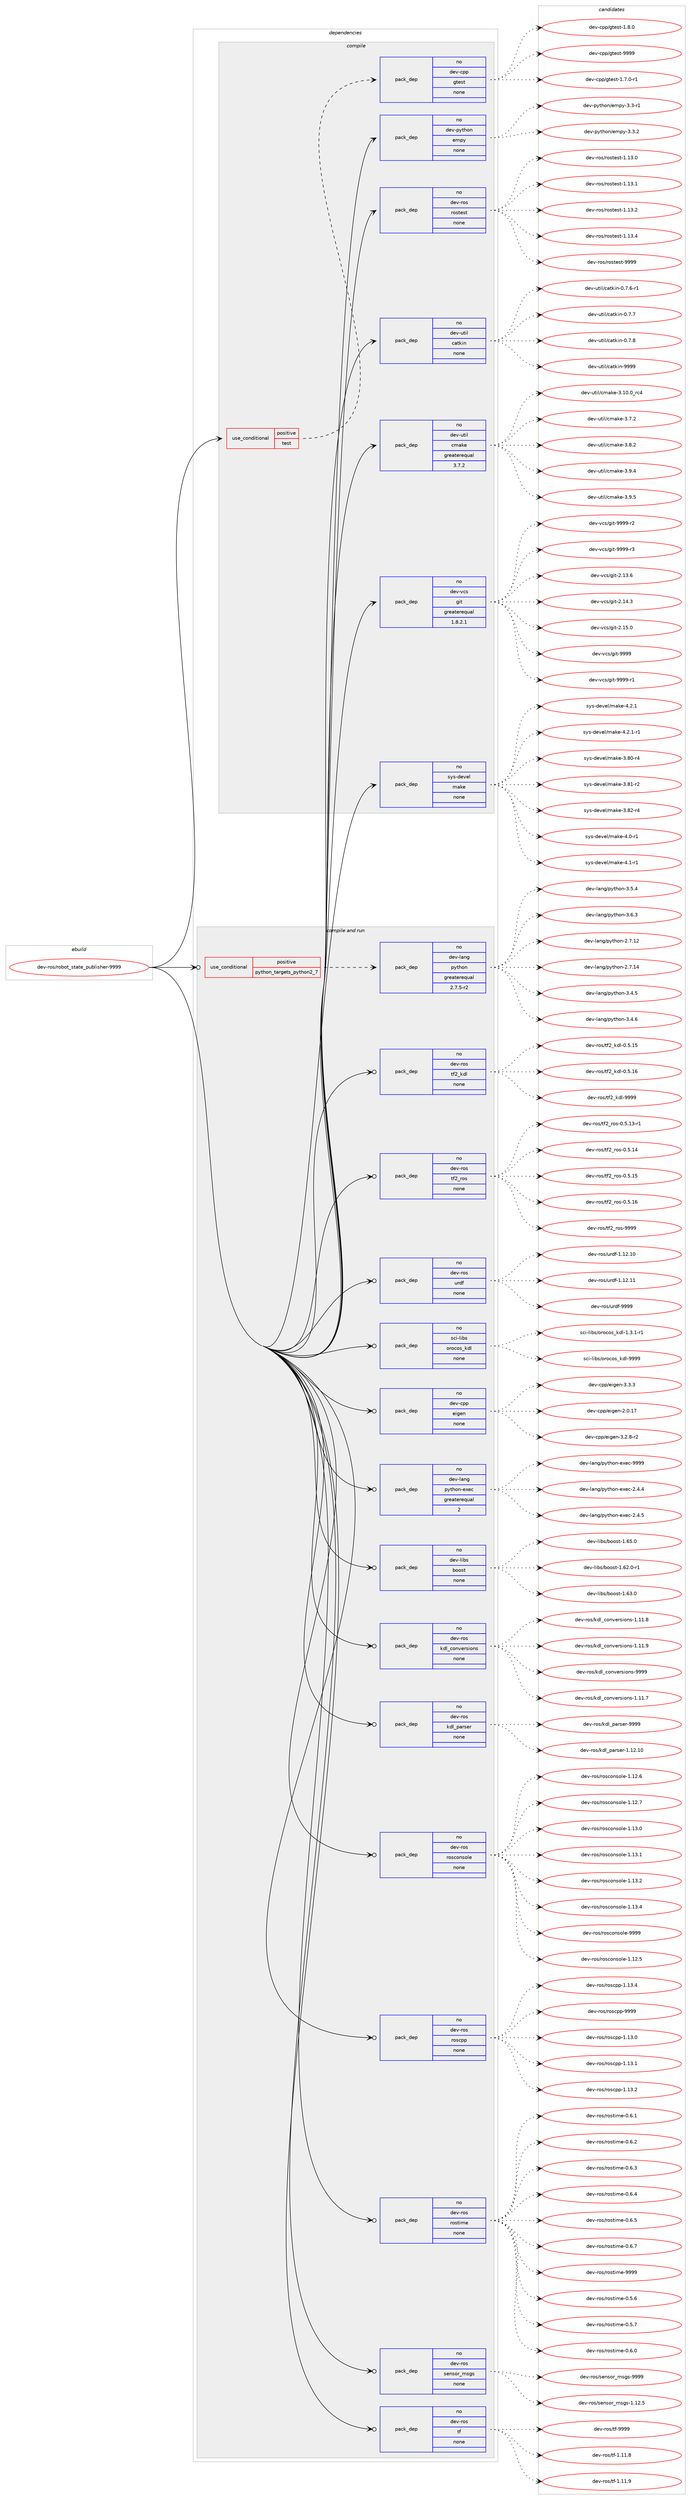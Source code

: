 digraph prolog {

# *************
# Graph options
# *************

newrank=true;
concentrate=true;
compound=true;
graph [rankdir=LR,fontname=Helvetica,fontsize=10,ranksep=1.5];#, ranksep=2.5, nodesep=0.2];
edge  [arrowhead=vee];
node  [fontname=Helvetica,fontsize=10];

# **********
# The ebuild
# **********

subgraph cluster_leftcol {
color=gray;
rank=same;
label=<<i>ebuild</i>>;
id [label="dev-ros/robot_state_publisher-9999", color=red, width=4, href="../dev-ros/robot_state_publisher-9999.svg"];
}

# ****************
# The dependencies
# ****************

subgraph cluster_midcol {
color=gray;
label=<<i>dependencies</i>>;
subgraph cluster_compile {
fillcolor="#eeeeee";
style=filled;
label=<<i>compile</i>>;
subgraph cond46294 {
dependency207784 [label=<<TABLE BORDER="0" CELLBORDER="1" CELLSPACING="0" CELLPADDING="4"><TR><TD ROWSPAN="3" CELLPADDING="10">use_conditional</TD></TR><TR><TD>positive</TD></TR><TR><TD>test</TD></TR></TABLE>>, shape=none, color=red];
subgraph pack157503 {
dependency207785 [label=<<TABLE BORDER="0" CELLBORDER="1" CELLSPACING="0" CELLPADDING="4" WIDTH="220"><TR><TD ROWSPAN="6" CELLPADDING="30">pack_dep</TD></TR><TR><TD WIDTH="110">no</TD></TR><TR><TD>dev-cpp</TD></TR><TR><TD>gtest</TD></TR><TR><TD>none</TD></TR><TR><TD></TD></TR></TABLE>>, shape=none, color=blue];
}
dependency207784:e -> dependency207785:w [weight=20,style="dashed",arrowhead="vee"];
}
id:e -> dependency207784:w [weight=20,style="solid",arrowhead="vee"];
subgraph pack157504 {
dependency207786 [label=<<TABLE BORDER="0" CELLBORDER="1" CELLSPACING="0" CELLPADDING="4" WIDTH="220"><TR><TD ROWSPAN="6" CELLPADDING="30">pack_dep</TD></TR><TR><TD WIDTH="110">no</TD></TR><TR><TD>dev-python</TD></TR><TR><TD>empy</TD></TR><TR><TD>none</TD></TR><TR><TD></TD></TR></TABLE>>, shape=none, color=blue];
}
id:e -> dependency207786:w [weight=20,style="solid",arrowhead="vee"];
subgraph pack157505 {
dependency207787 [label=<<TABLE BORDER="0" CELLBORDER="1" CELLSPACING="0" CELLPADDING="4" WIDTH="220"><TR><TD ROWSPAN="6" CELLPADDING="30">pack_dep</TD></TR><TR><TD WIDTH="110">no</TD></TR><TR><TD>dev-ros</TD></TR><TR><TD>rostest</TD></TR><TR><TD>none</TD></TR><TR><TD></TD></TR></TABLE>>, shape=none, color=blue];
}
id:e -> dependency207787:w [weight=20,style="solid",arrowhead="vee"];
subgraph pack157506 {
dependency207788 [label=<<TABLE BORDER="0" CELLBORDER="1" CELLSPACING="0" CELLPADDING="4" WIDTH="220"><TR><TD ROWSPAN="6" CELLPADDING="30">pack_dep</TD></TR><TR><TD WIDTH="110">no</TD></TR><TR><TD>dev-util</TD></TR><TR><TD>catkin</TD></TR><TR><TD>none</TD></TR><TR><TD></TD></TR></TABLE>>, shape=none, color=blue];
}
id:e -> dependency207788:w [weight=20,style="solid",arrowhead="vee"];
subgraph pack157507 {
dependency207789 [label=<<TABLE BORDER="0" CELLBORDER="1" CELLSPACING="0" CELLPADDING="4" WIDTH="220"><TR><TD ROWSPAN="6" CELLPADDING="30">pack_dep</TD></TR><TR><TD WIDTH="110">no</TD></TR><TR><TD>dev-util</TD></TR><TR><TD>cmake</TD></TR><TR><TD>greaterequal</TD></TR><TR><TD>3.7.2</TD></TR></TABLE>>, shape=none, color=blue];
}
id:e -> dependency207789:w [weight=20,style="solid",arrowhead="vee"];
subgraph pack157508 {
dependency207790 [label=<<TABLE BORDER="0" CELLBORDER="1" CELLSPACING="0" CELLPADDING="4" WIDTH="220"><TR><TD ROWSPAN="6" CELLPADDING="30">pack_dep</TD></TR><TR><TD WIDTH="110">no</TD></TR><TR><TD>dev-vcs</TD></TR><TR><TD>git</TD></TR><TR><TD>greaterequal</TD></TR><TR><TD>1.8.2.1</TD></TR></TABLE>>, shape=none, color=blue];
}
id:e -> dependency207790:w [weight=20,style="solid",arrowhead="vee"];
subgraph pack157509 {
dependency207791 [label=<<TABLE BORDER="0" CELLBORDER="1" CELLSPACING="0" CELLPADDING="4" WIDTH="220"><TR><TD ROWSPAN="6" CELLPADDING="30">pack_dep</TD></TR><TR><TD WIDTH="110">no</TD></TR><TR><TD>sys-devel</TD></TR><TR><TD>make</TD></TR><TR><TD>none</TD></TR><TR><TD></TD></TR></TABLE>>, shape=none, color=blue];
}
id:e -> dependency207791:w [weight=20,style="solid",arrowhead="vee"];
}
subgraph cluster_compileandrun {
fillcolor="#eeeeee";
style=filled;
label=<<i>compile and run</i>>;
subgraph cond46295 {
dependency207792 [label=<<TABLE BORDER="0" CELLBORDER="1" CELLSPACING="0" CELLPADDING="4"><TR><TD ROWSPAN="3" CELLPADDING="10">use_conditional</TD></TR><TR><TD>positive</TD></TR><TR><TD>python_targets_python2_7</TD></TR></TABLE>>, shape=none, color=red];
subgraph pack157510 {
dependency207793 [label=<<TABLE BORDER="0" CELLBORDER="1" CELLSPACING="0" CELLPADDING="4" WIDTH="220"><TR><TD ROWSPAN="6" CELLPADDING="30">pack_dep</TD></TR><TR><TD WIDTH="110">no</TD></TR><TR><TD>dev-lang</TD></TR><TR><TD>python</TD></TR><TR><TD>greaterequal</TD></TR><TR><TD>2.7.5-r2</TD></TR></TABLE>>, shape=none, color=blue];
}
dependency207792:e -> dependency207793:w [weight=20,style="dashed",arrowhead="vee"];
}
id:e -> dependency207792:w [weight=20,style="solid",arrowhead="odotvee"];
subgraph pack157511 {
dependency207794 [label=<<TABLE BORDER="0" CELLBORDER="1" CELLSPACING="0" CELLPADDING="4" WIDTH="220"><TR><TD ROWSPAN="6" CELLPADDING="30">pack_dep</TD></TR><TR><TD WIDTH="110">no</TD></TR><TR><TD>dev-cpp</TD></TR><TR><TD>eigen</TD></TR><TR><TD>none</TD></TR><TR><TD></TD></TR></TABLE>>, shape=none, color=blue];
}
id:e -> dependency207794:w [weight=20,style="solid",arrowhead="odotvee"];
subgraph pack157512 {
dependency207795 [label=<<TABLE BORDER="0" CELLBORDER="1" CELLSPACING="0" CELLPADDING="4" WIDTH="220"><TR><TD ROWSPAN="6" CELLPADDING="30">pack_dep</TD></TR><TR><TD WIDTH="110">no</TD></TR><TR><TD>dev-lang</TD></TR><TR><TD>python-exec</TD></TR><TR><TD>greaterequal</TD></TR><TR><TD>2</TD></TR></TABLE>>, shape=none, color=blue];
}
id:e -> dependency207795:w [weight=20,style="solid",arrowhead="odotvee"];
subgraph pack157513 {
dependency207796 [label=<<TABLE BORDER="0" CELLBORDER="1" CELLSPACING="0" CELLPADDING="4" WIDTH="220"><TR><TD ROWSPAN="6" CELLPADDING="30">pack_dep</TD></TR><TR><TD WIDTH="110">no</TD></TR><TR><TD>dev-libs</TD></TR><TR><TD>boost</TD></TR><TR><TD>none</TD></TR><TR><TD></TD></TR></TABLE>>, shape=none, color=blue];
}
id:e -> dependency207796:w [weight=20,style="solid",arrowhead="odotvee"];
subgraph pack157514 {
dependency207797 [label=<<TABLE BORDER="0" CELLBORDER="1" CELLSPACING="0" CELLPADDING="4" WIDTH="220"><TR><TD ROWSPAN="6" CELLPADDING="30">pack_dep</TD></TR><TR><TD WIDTH="110">no</TD></TR><TR><TD>dev-ros</TD></TR><TR><TD>kdl_conversions</TD></TR><TR><TD>none</TD></TR><TR><TD></TD></TR></TABLE>>, shape=none, color=blue];
}
id:e -> dependency207797:w [weight=20,style="solid",arrowhead="odotvee"];
subgraph pack157515 {
dependency207798 [label=<<TABLE BORDER="0" CELLBORDER="1" CELLSPACING="0" CELLPADDING="4" WIDTH="220"><TR><TD ROWSPAN="6" CELLPADDING="30">pack_dep</TD></TR><TR><TD WIDTH="110">no</TD></TR><TR><TD>dev-ros</TD></TR><TR><TD>kdl_parser</TD></TR><TR><TD>none</TD></TR><TR><TD></TD></TR></TABLE>>, shape=none, color=blue];
}
id:e -> dependency207798:w [weight=20,style="solid",arrowhead="odotvee"];
subgraph pack157516 {
dependency207799 [label=<<TABLE BORDER="0" CELLBORDER="1" CELLSPACING="0" CELLPADDING="4" WIDTH="220"><TR><TD ROWSPAN="6" CELLPADDING="30">pack_dep</TD></TR><TR><TD WIDTH="110">no</TD></TR><TR><TD>dev-ros</TD></TR><TR><TD>rosconsole</TD></TR><TR><TD>none</TD></TR><TR><TD></TD></TR></TABLE>>, shape=none, color=blue];
}
id:e -> dependency207799:w [weight=20,style="solid",arrowhead="odotvee"];
subgraph pack157517 {
dependency207800 [label=<<TABLE BORDER="0" CELLBORDER="1" CELLSPACING="0" CELLPADDING="4" WIDTH="220"><TR><TD ROWSPAN="6" CELLPADDING="30">pack_dep</TD></TR><TR><TD WIDTH="110">no</TD></TR><TR><TD>dev-ros</TD></TR><TR><TD>roscpp</TD></TR><TR><TD>none</TD></TR><TR><TD></TD></TR></TABLE>>, shape=none, color=blue];
}
id:e -> dependency207800:w [weight=20,style="solid",arrowhead="odotvee"];
subgraph pack157518 {
dependency207801 [label=<<TABLE BORDER="0" CELLBORDER="1" CELLSPACING="0" CELLPADDING="4" WIDTH="220"><TR><TD ROWSPAN="6" CELLPADDING="30">pack_dep</TD></TR><TR><TD WIDTH="110">no</TD></TR><TR><TD>dev-ros</TD></TR><TR><TD>rostime</TD></TR><TR><TD>none</TD></TR><TR><TD></TD></TR></TABLE>>, shape=none, color=blue];
}
id:e -> dependency207801:w [weight=20,style="solid",arrowhead="odotvee"];
subgraph pack157519 {
dependency207802 [label=<<TABLE BORDER="0" CELLBORDER="1" CELLSPACING="0" CELLPADDING="4" WIDTH="220"><TR><TD ROWSPAN="6" CELLPADDING="30">pack_dep</TD></TR><TR><TD WIDTH="110">no</TD></TR><TR><TD>dev-ros</TD></TR><TR><TD>sensor_msgs</TD></TR><TR><TD>none</TD></TR><TR><TD></TD></TR></TABLE>>, shape=none, color=blue];
}
id:e -> dependency207802:w [weight=20,style="solid",arrowhead="odotvee"];
subgraph pack157520 {
dependency207803 [label=<<TABLE BORDER="0" CELLBORDER="1" CELLSPACING="0" CELLPADDING="4" WIDTH="220"><TR><TD ROWSPAN="6" CELLPADDING="30">pack_dep</TD></TR><TR><TD WIDTH="110">no</TD></TR><TR><TD>dev-ros</TD></TR><TR><TD>tf</TD></TR><TR><TD>none</TD></TR><TR><TD></TD></TR></TABLE>>, shape=none, color=blue];
}
id:e -> dependency207803:w [weight=20,style="solid",arrowhead="odotvee"];
subgraph pack157521 {
dependency207804 [label=<<TABLE BORDER="0" CELLBORDER="1" CELLSPACING="0" CELLPADDING="4" WIDTH="220"><TR><TD ROWSPAN="6" CELLPADDING="30">pack_dep</TD></TR><TR><TD WIDTH="110">no</TD></TR><TR><TD>dev-ros</TD></TR><TR><TD>tf2_kdl</TD></TR><TR><TD>none</TD></TR><TR><TD></TD></TR></TABLE>>, shape=none, color=blue];
}
id:e -> dependency207804:w [weight=20,style="solid",arrowhead="odotvee"];
subgraph pack157522 {
dependency207805 [label=<<TABLE BORDER="0" CELLBORDER="1" CELLSPACING="0" CELLPADDING="4" WIDTH="220"><TR><TD ROWSPAN="6" CELLPADDING="30">pack_dep</TD></TR><TR><TD WIDTH="110">no</TD></TR><TR><TD>dev-ros</TD></TR><TR><TD>tf2_ros</TD></TR><TR><TD>none</TD></TR><TR><TD></TD></TR></TABLE>>, shape=none, color=blue];
}
id:e -> dependency207805:w [weight=20,style="solid",arrowhead="odotvee"];
subgraph pack157523 {
dependency207806 [label=<<TABLE BORDER="0" CELLBORDER="1" CELLSPACING="0" CELLPADDING="4" WIDTH="220"><TR><TD ROWSPAN="6" CELLPADDING="30">pack_dep</TD></TR><TR><TD WIDTH="110">no</TD></TR><TR><TD>dev-ros</TD></TR><TR><TD>urdf</TD></TR><TR><TD>none</TD></TR><TR><TD></TD></TR></TABLE>>, shape=none, color=blue];
}
id:e -> dependency207806:w [weight=20,style="solid",arrowhead="odotvee"];
subgraph pack157524 {
dependency207807 [label=<<TABLE BORDER="0" CELLBORDER="1" CELLSPACING="0" CELLPADDING="4" WIDTH="220"><TR><TD ROWSPAN="6" CELLPADDING="30">pack_dep</TD></TR><TR><TD WIDTH="110">no</TD></TR><TR><TD>sci-libs</TD></TR><TR><TD>orocos_kdl</TD></TR><TR><TD>none</TD></TR><TR><TD></TD></TR></TABLE>>, shape=none, color=blue];
}
id:e -> dependency207807:w [weight=20,style="solid",arrowhead="odotvee"];
}
subgraph cluster_run {
fillcolor="#eeeeee";
style=filled;
label=<<i>run</i>>;
}
}

# **************
# The candidates
# **************

subgraph cluster_choices {
rank=same;
color=gray;
label=<<i>candidates</i>>;

subgraph choice157503 {
color=black;
nodesep=1;
choice1001011184599112112471031161011151164549465546484511449 [label="dev-cpp/gtest-1.7.0-r1", color=red, width=4,href="../dev-cpp/gtest-1.7.0-r1.svg"];
choice100101118459911211247103116101115116454946564648 [label="dev-cpp/gtest-1.8.0", color=red, width=4,href="../dev-cpp/gtest-1.8.0.svg"];
choice1001011184599112112471031161011151164557575757 [label="dev-cpp/gtest-9999", color=red, width=4,href="../dev-cpp/gtest-9999.svg"];
dependency207785:e -> choice1001011184599112112471031161011151164549465546484511449:w [style=dotted,weight="100"];
dependency207785:e -> choice100101118459911211247103116101115116454946564648:w [style=dotted,weight="100"];
dependency207785:e -> choice1001011184599112112471031161011151164557575757:w [style=dotted,weight="100"];
}
subgraph choice157504 {
color=black;
nodesep=1;
choice1001011184511212111610411111047101109112121455146514511449 [label="dev-python/empy-3.3-r1", color=red, width=4,href="../dev-python/empy-3.3-r1.svg"];
choice1001011184511212111610411111047101109112121455146514650 [label="dev-python/empy-3.3.2", color=red, width=4,href="../dev-python/empy-3.3.2.svg"];
dependency207786:e -> choice1001011184511212111610411111047101109112121455146514511449:w [style=dotted,weight="100"];
dependency207786:e -> choice1001011184511212111610411111047101109112121455146514650:w [style=dotted,weight="100"];
}
subgraph choice157505 {
color=black;
nodesep=1;
choice100101118451141111154711411111511610111511645494649514648 [label="dev-ros/rostest-1.13.0", color=red, width=4,href="../dev-ros/rostest-1.13.0.svg"];
choice100101118451141111154711411111511610111511645494649514649 [label="dev-ros/rostest-1.13.1", color=red, width=4,href="../dev-ros/rostest-1.13.1.svg"];
choice100101118451141111154711411111511610111511645494649514650 [label="dev-ros/rostest-1.13.2", color=red, width=4,href="../dev-ros/rostest-1.13.2.svg"];
choice100101118451141111154711411111511610111511645494649514652 [label="dev-ros/rostest-1.13.4", color=red, width=4,href="../dev-ros/rostest-1.13.4.svg"];
choice10010111845114111115471141111151161011151164557575757 [label="dev-ros/rostest-9999", color=red, width=4,href="../dev-ros/rostest-9999.svg"];
dependency207787:e -> choice100101118451141111154711411111511610111511645494649514648:w [style=dotted,weight="100"];
dependency207787:e -> choice100101118451141111154711411111511610111511645494649514649:w [style=dotted,weight="100"];
dependency207787:e -> choice100101118451141111154711411111511610111511645494649514650:w [style=dotted,weight="100"];
dependency207787:e -> choice100101118451141111154711411111511610111511645494649514652:w [style=dotted,weight="100"];
dependency207787:e -> choice10010111845114111115471141111151161011151164557575757:w [style=dotted,weight="100"];
}
subgraph choice157506 {
color=black;
nodesep=1;
choice100101118451171161051084799971161071051104548465546544511449 [label="dev-util/catkin-0.7.6-r1", color=red, width=4,href="../dev-util/catkin-0.7.6-r1.svg"];
choice10010111845117116105108479997116107105110454846554655 [label="dev-util/catkin-0.7.7", color=red, width=4,href="../dev-util/catkin-0.7.7.svg"];
choice10010111845117116105108479997116107105110454846554656 [label="dev-util/catkin-0.7.8", color=red, width=4,href="../dev-util/catkin-0.7.8.svg"];
choice100101118451171161051084799971161071051104557575757 [label="dev-util/catkin-9999", color=red, width=4,href="../dev-util/catkin-9999.svg"];
dependency207788:e -> choice100101118451171161051084799971161071051104548465546544511449:w [style=dotted,weight="100"];
dependency207788:e -> choice10010111845117116105108479997116107105110454846554655:w [style=dotted,weight="100"];
dependency207788:e -> choice10010111845117116105108479997116107105110454846554656:w [style=dotted,weight="100"];
dependency207788:e -> choice100101118451171161051084799971161071051104557575757:w [style=dotted,weight="100"];
}
subgraph choice157507 {
color=black;
nodesep=1;
choice1001011184511711610510847991099710710145514649484648951149952 [label="dev-util/cmake-3.10.0_rc4", color=red, width=4,href="../dev-util/cmake-3.10.0_rc4.svg"];
choice10010111845117116105108479910997107101455146554650 [label="dev-util/cmake-3.7.2", color=red, width=4,href="../dev-util/cmake-3.7.2.svg"];
choice10010111845117116105108479910997107101455146564650 [label="dev-util/cmake-3.8.2", color=red, width=4,href="../dev-util/cmake-3.8.2.svg"];
choice10010111845117116105108479910997107101455146574652 [label="dev-util/cmake-3.9.4", color=red, width=4,href="../dev-util/cmake-3.9.4.svg"];
choice10010111845117116105108479910997107101455146574653 [label="dev-util/cmake-3.9.5", color=red, width=4,href="../dev-util/cmake-3.9.5.svg"];
dependency207789:e -> choice1001011184511711610510847991099710710145514649484648951149952:w [style=dotted,weight="100"];
dependency207789:e -> choice10010111845117116105108479910997107101455146554650:w [style=dotted,weight="100"];
dependency207789:e -> choice10010111845117116105108479910997107101455146564650:w [style=dotted,weight="100"];
dependency207789:e -> choice10010111845117116105108479910997107101455146574652:w [style=dotted,weight="100"];
dependency207789:e -> choice10010111845117116105108479910997107101455146574653:w [style=dotted,weight="100"];
}
subgraph choice157508 {
color=black;
nodesep=1;
choice10010111845118991154710310511645504649514654 [label="dev-vcs/git-2.13.6", color=red, width=4,href="../dev-vcs/git-2.13.6.svg"];
choice10010111845118991154710310511645504649524651 [label="dev-vcs/git-2.14.3", color=red, width=4,href="../dev-vcs/git-2.14.3.svg"];
choice10010111845118991154710310511645504649534648 [label="dev-vcs/git-2.15.0", color=red, width=4,href="../dev-vcs/git-2.15.0.svg"];
choice1001011184511899115471031051164557575757 [label="dev-vcs/git-9999", color=red, width=4,href="../dev-vcs/git-9999.svg"];
choice10010111845118991154710310511645575757574511449 [label="dev-vcs/git-9999-r1", color=red, width=4,href="../dev-vcs/git-9999-r1.svg"];
choice10010111845118991154710310511645575757574511450 [label="dev-vcs/git-9999-r2", color=red, width=4,href="../dev-vcs/git-9999-r2.svg"];
choice10010111845118991154710310511645575757574511451 [label="dev-vcs/git-9999-r3", color=red, width=4,href="../dev-vcs/git-9999-r3.svg"];
dependency207790:e -> choice10010111845118991154710310511645504649514654:w [style=dotted,weight="100"];
dependency207790:e -> choice10010111845118991154710310511645504649524651:w [style=dotted,weight="100"];
dependency207790:e -> choice10010111845118991154710310511645504649534648:w [style=dotted,weight="100"];
dependency207790:e -> choice1001011184511899115471031051164557575757:w [style=dotted,weight="100"];
dependency207790:e -> choice10010111845118991154710310511645575757574511449:w [style=dotted,weight="100"];
dependency207790:e -> choice10010111845118991154710310511645575757574511450:w [style=dotted,weight="100"];
dependency207790:e -> choice10010111845118991154710310511645575757574511451:w [style=dotted,weight="100"];
}
subgraph choice157509 {
color=black;
nodesep=1;
choice11512111545100101118101108471099710710145514656484511452 [label="sys-devel/make-3.80-r4", color=red, width=4,href="../sys-devel/make-3.80-r4.svg"];
choice11512111545100101118101108471099710710145514656494511450 [label="sys-devel/make-3.81-r2", color=red, width=4,href="../sys-devel/make-3.81-r2.svg"];
choice11512111545100101118101108471099710710145514656504511452 [label="sys-devel/make-3.82-r4", color=red, width=4,href="../sys-devel/make-3.82-r4.svg"];
choice115121115451001011181011084710997107101455246484511449 [label="sys-devel/make-4.0-r1", color=red, width=4,href="../sys-devel/make-4.0-r1.svg"];
choice115121115451001011181011084710997107101455246494511449 [label="sys-devel/make-4.1-r1", color=red, width=4,href="../sys-devel/make-4.1-r1.svg"];
choice115121115451001011181011084710997107101455246504649 [label="sys-devel/make-4.2.1", color=red, width=4,href="../sys-devel/make-4.2.1.svg"];
choice1151211154510010111810110847109971071014552465046494511449 [label="sys-devel/make-4.2.1-r1", color=red, width=4,href="../sys-devel/make-4.2.1-r1.svg"];
dependency207791:e -> choice11512111545100101118101108471099710710145514656484511452:w [style=dotted,weight="100"];
dependency207791:e -> choice11512111545100101118101108471099710710145514656494511450:w [style=dotted,weight="100"];
dependency207791:e -> choice11512111545100101118101108471099710710145514656504511452:w [style=dotted,weight="100"];
dependency207791:e -> choice115121115451001011181011084710997107101455246484511449:w [style=dotted,weight="100"];
dependency207791:e -> choice115121115451001011181011084710997107101455246494511449:w [style=dotted,weight="100"];
dependency207791:e -> choice115121115451001011181011084710997107101455246504649:w [style=dotted,weight="100"];
dependency207791:e -> choice1151211154510010111810110847109971071014552465046494511449:w [style=dotted,weight="100"];
}
subgraph choice157510 {
color=black;
nodesep=1;
choice10010111845108971101034711212111610411111045504655464950 [label="dev-lang/python-2.7.12", color=red, width=4,href="../dev-lang/python-2.7.12.svg"];
choice10010111845108971101034711212111610411111045504655464952 [label="dev-lang/python-2.7.14", color=red, width=4,href="../dev-lang/python-2.7.14.svg"];
choice100101118451089711010347112121116104111110455146524653 [label="dev-lang/python-3.4.5", color=red, width=4,href="../dev-lang/python-3.4.5.svg"];
choice100101118451089711010347112121116104111110455146524654 [label="dev-lang/python-3.4.6", color=red, width=4,href="../dev-lang/python-3.4.6.svg"];
choice100101118451089711010347112121116104111110455146534652 [label="dev-lang/python-3.5.4", color=red, width=4,href="../dev-lang/python-3.5.4.svg"];
choice100101118451089711010347112121116104111110455146544651 [label="dev-lang/python-3.6.3", color=red, width=4,href="../dev-lang/python-3.6.3.svg"];
dependency207793:e -> choice10010111845108971101034711212111610411111045504655464950:w [style=dotted,weight="100"];
dependency207793:e -> choice10010111845108971101034711212111610411111045504655464952:w [style=dotted,weight="100"];
dependency207793:e -> choice100101118451089711010347112121116104111110455146524653:w [style=dotted,weight="100"];
dependency207793:e -> choice100101118451089711010347112121116104111110455146524654:w [style=dotted,weight="100"];
dependency207793:e -> choice100101118451089711010347112121116104111110455146534652:w [style=dotted,weight="100"];
dependency207793:e -> choice100101118451089711010347112121116104111110455146544651:w [style=dotted,weight="100"];
}
subgraph choice157511 {
color=black;
nodesep=1;
choice10010111845991121124710110510310111045504648464955 [label="dev-cpp/eigen-2.0.17", color=red, width=4,href="../dev-cpp/eigen-2.0.17.svg"];
choice1001011184599112112471011051031011104551465046564511450 [label="dev-cpp/eigen-3.2.8-r2", color=red, width=4,href="../dev-cpp/eigen-3.2.8-r2.svg"];
choice100101118459911211247101105103101110455146514651 [label="dev-cpp/eigen-3.3.3", color=red, width=4,href="../dev-cpp/eigen-3.3.3.svg"];
dependency207794:e -> choice10010111845991121124710110510310111045504648464955:w [style=dotted,weight="100"];
dependency207794:e -> choice1001011184599112112471011051031011104551465046564511450:w [style=dotted,weight="100"];
dependency207794:e -> choice100101118459911211247101105103101110455146514651:w [style=dotted,weight="100"];
}
subgraph choice157512 {
color=black;
nodesep=1;
choice1001011184510897110103471121211161041111104510112010199455046524652 [label="dev-lang/python-exec-2.4.4", color=red, width=4,href="../dev-lang/python-exec-2.4.4.svg"];
choice1001011184510897110103471121211161041111104510112010199455046524653 [label="dev-lang/python-exec-2.4.5", color=red, width=4,href="../dev-lang/python-exec-2.4.5.svg"];
choice10010111845108971101034711212111610411111045101120101994557575757 [label="dev-lang/python-exec-9999", color=red, width=4,href="../dev-lang/python-exec-9999.svg"];
dependency207795:e -> choice1001011184510897110103471121211161041111104510112010199455046524652:w [style=dotted,weight="100"];
dependency207795:e -> choice1001011184510897110103471121211161041111104510112010199455046524653:w [style=dotted,weight="100"];
dependency207795:e -> choice10010111845108971101034711212111610411111045101120101994557575757:w [style=dotted,weight="100"];
}
subgraph choice157513 {
color=black;
nodesep=1;
choice10010111845108105981154798111111115116454946545046484511449 [label="dev-libs/boost-1.62.0-r1", color=red, width=4,href="../dev-libs/boost-1.62.0-r1.svg"];
choice1001011184510810598115479811111111511645494654514648 [label="dev-libs/boost-1.63.0", color=red, width=4,href="../dev-libs/boost-1.63.0.svg"];
choice1001011184510810598115479811111111511645494654534648 [label="dev-libs/boost-1.65.0", color=red, width=4,href="../dev-libs/boost-1.65.0.svg"];
dependency207796:e -> choice10010111845108105981154798111111115116454946545046484511449:w [style=dotted,weight="100"];
dependency207796:e -> choice1001011184510810598115479811111111511645494654514648:w [style=dotted,weight="100"];
dependency207796:e -> choice1001011184510810598115479811111111511645494654534648:w [style=dotted,weight="100"];
}
subgraph choice157514 {
color=black;
nodesep=1;
choice1001011184511411111547107100108959911111011810111411510511111011545494649494655 [label="dev-ros/kdl_conversions-1.11.7", color=red, width=4,href="../dev-ros/kdl_conversions-1.11.7.svg"];
choice1001011184511411111547107100108959911111011810111411510511111011545494649494656 [label="dev-ros/kdl_conversions-1.11.8", color=red, width=4,href="../dev-ros/kdl_conversions-1.11.8.svg"];
choice1001011184511411111547107100108959911111011810111411510511111011545494649494657 [label="dev-ros/kdl_conversions-1.11.9", color=red, width=4,href="../dev-ros/kdl_conversions-1.11.9.svg"];
choice100101118451141111154710710010895991111101181011141151051111101154557575757 [label="dev-ros/kdl_conversions-9999", color=red, width=4,href="../dev-ros/kdl_conversions-9999.svg"];
dependency207797:e -> choice1001011184511411111547107100108959911111011810111411510511111011545494649494655:w [style=dotted,weight="100"];
dependency207797:e -> choice1001011184511411111547107100108959911111011810111411510511111011545494649494656:w [style=dotted,weight="100"];
dependency207797:e -> choice1001011184511411111547107100108959911111011810111411510511111011545494649494657:w [style=dotted,weight="100"];
dependency207797:e -> choice100101118451141111154710710010895991111101181011141151051111101154557575757:w [style=dotted,weight="100"];
}
subgraph choice157515 {
color=black;
nodesep=1;
choice100101118451141111154710710010895112971141151011144549464950464948 [label="dev-ros/kdl_parser-1.12.10", color=red, width=4,href="../dev-ros/kdl_parser-1.12.10.svg"];
choice100101118451141111154710710010895112971141151011144557575757 [label="dev-ros/kdl_parser-9999", color=red, width=4,href="../dev-ros/kdl_parser-9999.svg"];
dependency207798:e -> choice100101118451141111154710710010895112971141151011144549464950464948:w [style=dotted,weight="100"];
dependency207798:e -> choice100101118451141111154710710010895112971141151011144557575757:w [style=dotted,weight="100"];
}
subgraph choice157516 {
color=black;
nodesep=1;
choice10010111845114111115471141111159911111011511110810145494649504653 [label="dev-ros/rosconsole-1.12.5", color=red, width=4,href="../dev-ros/rosconsole-1.12.5.svg"];
choice10010111845114111115471141111159911111011511110810145494649504654 [label="dev-ros/rosconsole-1.12.6", color=red, width=4,href="../dev-ros/rosconsole-1.12.6.svg"];
choice10010111845114111115471141111159911111011511110810145494649504655 [label="dev-ros/rosconsole-1.12.7", color=red, width=4,href="../dev-ros/rosconsole-1.12.7.svg"];
choice10010111845114111115471141111159911111011511110810145494649514648 [label="dev-ros/rosconsole-1.13.0", color=red, width=4,href="../dev-ros/rosconsole-1.13.0.svg"];
choice10010111845114111115471141111159911111011511110810145494649514649 [label="dev-ros/rosconsole-1.13.1", color=red, width=4,href="../dev-ros/rosconsole-1.13.1.svg"];
choice10010111845114111115471141111159911111011511110810145494649514650 [label="dev-ros/rosconsole-1.13.2", color=red, width=4,href="../dev-ros/rosconsole-1.13.2.svg"];
choice10010111845114111115471141111159911111011511110810145494649514652 [label="dev-ros/rosconsole-1.13.4", color=red, width=4,href="../dev-ros/rosconsole-1.13.4.svg"];
choice1001011184511411111547114111115991111101151111081014557575757 [label="dev-ros/rosconsole-9999", color=red, width=4,href="../dev-ros/rosconsole-9999.svg"];
dependency207799:e -> choice10010111845114111115471141111159911111011511110810145494649504653:w [style=dotted,weight="100"];
dependency207799:e -> choice10010111845114111115471141111159911111011511110810145494649504654:w [style=dotted,weight="100"];
dependency207799:e -> choice10010111845114111115471141111159911111011511110810145494649504655:w [style=dotted,weight="100"];
dependency207799:e -> choice10010111845114111115471141111159911111011511110810145494649514648:w [style=dotted,weight="100"];
dependency207799:e -> choice10010111845114111115471141111159911111011511110810145494649514649:w [style=dotted,weight="100"];
dependency207799:e -> choice10010111845114111115471141111159911111011511110810145494649514650:w [style=dotted,weight="100"];
dependency207799:e -> choice10010111845114111115471141111159911111011511110810145494649514652:w [style=dotted,weight="100"];
dependency207799:e -> choice1001011184511411111547114111115991111101151111081014557575757:w [style=dotted,weight="100"];
}
subgraph choice157517 {
color=black;
nodesep=1;
choice10010111845114111115471141111159911211245494649514648 [label="dev-ros/roscpp-1.13.0", color=red, width=4,href="../dev-ros/roscpp-1.13.0.svg"];
choice10010111845114111115471141111159911211245494649514649 [label="dev-ros/roscpp-1.13.1", color=red, width=4,href="../dev-ros/roscpp-1.13.1.svg"];
choice10010111845114111115471141111159911211245494649514650 [label="dev-ros/roscpp-1.13.2", color=red, width=4,href="../dev-ros/roscpp-1.13.2.svg"];
choice10010111845114111115471141111159911211245494649514652 [label="dev-ros/roscpp-1.13.4", color=red, width=4,href="../dev-ros/roscpp-1.13.4.svg"];
choice1001011184511411111547114111115991121124557575757 [label="dev-ros/roscpp-9999", color=red, width=4,href="../dev-ros/roscpp-9999.svg"];
dependency207800:e -> choice10010111845114111115471141111159911211245494649514648:w [style=dotted,weight="100"];
dependency207800:e -> choice10010111845114111115471141111159911211245494649514649:w [style=dotted,weight="100"];
dependency207800:e -> choice10010111845114111115471141111159911211245494649514650:w [style=dotted,weight="100"];
dependency207800:e -> choice10010111845114111115471141111159911211245494649514652:w [style=dotted,weight="100"];
dependency207800:e -> choice1001011184511411111547114111115991121124557575757:w [style=dotted,weight="100"];
}
subgraph choice157518 {
color=black;
nodesep=1;
choice1001011184511411111547114111115116105109101454846534654 [label="dev-ros/rostime-0.5.6", color=red, width=4,href="../dev-ros/rostime-0.5.6.svg"];
choice1001011184511411111547114111115116105109101454846534655 [label="dev-ros/rostime-0.5.7", color=red, width=4,href="../dev-ros/rostime-0.5.7.svg"];
choice1001011184511411111547114111115116105109101454846544648 [label="dev-ros/rostime-0.6.0", color=red, width=4,href="../dev-ros/rostime-0.6.0.svg"];
choice1001011184511411111547114111115116105109101454846544649 [label="dev-ros/rostime-0.6.1", color=red, width=4,href="../dev-ros/rostime-0.6.1.svg"];
choice1001011184511411111547114111115116105109101454846544650 [label="dev-ros/rostime-0.6.2", color=red, width=4,href="../dev-ros/rostime-0.6.2.svg"];
choice1001011184511411111547114111115116105109101454846544651 [label="dev-ros/rostime-0.6.3", color=red, width=4,href="../dev-ros/rostime-0.6.3.svg"];
choice1001011184511411111547114111115116105109101454846544652 [label="dev-ros/rostime-0.6.4", color=red, width=4,href="../dev-ros/rostime-0.6.4.svg"];
choice1001011184511411111547114111115116105109101454846544653 [label="dev-ros/rostime-0.6.5", color=red, width=4,href="../dev-ros/rostime-0.6.5.svg"];
choice1001011184511411111547114111115116105109101454846544655 [label="dev-ros/rostime-0.6.7", color=red, width=4,href="../dev-ros/rostime-0.6.7.svg"];
choice10010111845114111115471141111151161051091014557575757 [label="dev-ros/rostime-9999", color=red, width=4,href="../dev-ros/rostime-9999.svg"];
dependency207801:e -> choice1001011184511411111547114111115116105109101454846534654:w [style=dotted,weight="100"];
dependency207801:e -> choice1001011184511411111547114111115116105109101454846534655:w [style=dotted,weight="100"];
dependency207801:e -> choice1001011184511411111547114111115116105109101454846544648:w [style=dotted,weight="100"];
dependency207801:e -> choice1001011184511411111547114111115116105109101454846544649:w [style=dotted,weight="100"];
dependency207801:e -> choice1001011184511411111547114111115116105109101454846544650:w [style=dotted,weight="100"];
dependency207801:e -> choice1001011184511411111547114111115116105109101454846544651:w [style=dotted,weight="100"];
dependency207801:e -> choice1001011184511411111547114111115116105109101454846544652:w [style=dotted,weight="100"];
dependency207801:e -> choice1001011184511411111547114111115116105109101454846544653:w [style=dotted,weight="100"];
dependency207801:e -> choice1001011184511411111547114111115116105109101454846544655:w [style=dotted,weight="100"];
dependency207801:e -> choice10010111845114111115471141111151161051091014557575757:w [style=dotted,weight="100"];
}
subgraph choice157519 {
color=black;
nodesep=1;
choice10010111845114111115471151011101151111149510911510311545494649504653 [label="dev-ros/sensor_msgs-1.12.5", color=red, width=4,href="../dev-ros/sensor_msgs-1.12.5.svg"];
choice1001011184511411111547115101110115111114951091151031154557575757 [label="dev-ros/sensor_msgs-9999", color=red, width=4,href="../dev-ros/sensor_msgs-9999.svg"];
dependency207802:e -> choice10010111845114111115471151011101151111149510911510311545494649504653:w [style=dotted,weight="100"];
dependency207802:e -> choice1001011184511411111547115101110115111114951091151031154557575757:w [style=dotted,weight="100"];
}
subgraph choice157520 {
color=black;
nodesep=1;
choice100101118451141111154711610245494649494656 [label="dev-ros/tf-1.11.8", color=red, width=4,href="../dev-ros/tf-1.11.8.svg"];
choice100101118451141111154711610245494649494657 [label="dev-ros/tf-1.11.9", color=red, width=4,href="../dev-ros/tf-1.11.9.svg"];
choice10010111845114111115471161024557575757 [label="dev-ros/tf-9999", color=red, width=4,href="../dev-ros/tf-9999.svg"];
dependency207803:e -> choice100101118451141111154711610245494649494656:w [style=dotted,weight="100"];
dependency207803:e -> choice100101118451141111154711610245494649494657:w [style=dotted,weight="100"];
dependency207803:e -> choice10010111845114111115471161024557575757:w [style=dotted,weight="100"];
}
subgraph choice157521 {
color=black;
nodesep=1;
choice1001011184511411111547116102509510710010845484653464953 [label="dev-ros/tf2_kdl-0.5.15", color=red, width=4,href="../dev-ros/tf2_kdl-0.5.15.svg"];
choice1001011184511411111547116102509510710010845484653464954 [label="dev-ros/tf2_kdl-0.5.16", color=red, width=4,href="../dev-ros/tf2_kdl-0.5.16.svg"];
choice100101118451141111154711610250951071001084557575757 [label="dev-ros/tf2_kdl-9999", color=red, width=4,href="../dev-ros/tf2_kdl-9999.svg"];
dependency207804:e -> choice1001011184511411111547116102509510710010845484653464953:w [style=dotted,weight="100"];
dependency207804:e -> choice1001011184511411111547116102509510710010845484653464954:w [style=dotted,weight="100"];
dependency207804:e -> choice100101118451141111154711610250951071001084557575757:w [style=dotted,weight="100"];
}
subgraph choice157522 {
color=black;
nodesep=1;
choice10010111845114111115471161025095114111115454846534649514511449 [label="dev-ros/tf2_ros-0.5.13-r1", color=red, width=4,href="../dev-ros/tf2_ros-0.5.13-r1.svg"];
choice1001011184511411111547116102509511411111545484653464952 [label="dev-ros/tf2_ros-0.5.14", color=red, width=4,href="../dev-ros/tf2_ros-0.5.14.svg"];
choice1001011184511411111547116102509511411111545484653464953 [label="dev-ros/tf2_ros-0.5.15", color=red, width=4,href="../dev-ros/tf2_ros-0.5.15.svg"];
choice1001011184511411111547116102509511411111545484653464954 [label="dev-ros/tf2_ros-0.5.16", color=red, width=4,href="../dev-ros/tf2_ros-0.5.16.svg"];
choice100101118451141111154711610250951141111154557575757 [label="dev-ros/tf2_ros-9999", color=red, width=4,href="../dev-ros/tf2_ros-9999.svg"];
dependency207805:e -> choice10010111845114111115471161025095114111115454846534649514511449:w [style=dotted,weight="100"];
dependency207805:e -> choice1001011184511411111547116102509511411111545484653464952:w [style=dotted,weight="100"];
dependency207805:e -> choice1001011184511411111547116102509511411111545484653464953:w [style=dotted,weight="100"];
dependency207805:e -> choice1001011184511411111547116102509511411111545484653464954:w [style=dotted,weight="100"];
dependency207805:e -> choice100101118451141111154711610250951141111154557575757:w [style=dotted,weight="100"];
}
subgraph choice157523 {
color=black;
nodesep=1;
choice10010111845114111115471171141001024549464950464948 [label="dev-ros/urdf-1.12.10", color=red, width=4,href="../dev-ros/urdf-1.12.10.svg"];
choice10010111845114111115471171141001024549464950464949 [label="dev-ros/urdf-1.12.11", color=red, width=4,href="../dev-ros/urdf-1.12.11.svg"];
choice10010111845114111115471171141001024557575757 [label="dev-ros/urdf-9999", color=red, width=4,href="../dev-ros/urdf-9999.svg"];
dependency207806:e -> choice10010111845114111115471171141001024549464950464948:w [style=dotted,weight="100"];
dependency207806:e -> choice10010111845114111115471171141001024549464950464949:w [style=dotted,weight="100"];
dependency207806:e -> choice10010111845114111115471171141001024557575757:w [style=dotted,weight="100"];
}
subgraph choice157524 {
color=black;
nodesep=1;
choice1159910545108105981154711111411199111115951071001084549465146494511449 [label="sci-libs/orocos_kdl-1.3.1-r1", color=red, width=4,href="../sci-libs/orocos_kdl-1.3.1-r1.svg"];
choice1159910545108105981154711111411199111115951071001084557575757 [label="sci-libs/orocos_kdl-9999", color=red, width=4,href="../sci-libs/orocos_kdl-9999.svg"];
dependency207807:e -> choice1159910545108105981154711111411199111115951071001084549465146494511449:w [style=dotted,weight="100"];
dependency207807:e -> choice1159910545108105981154711111411199111115951071001084557575757:w [style=dotted,weight="100"];
}
}

}
